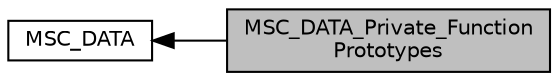 digraph "MSC_DATA_Private_FunctionPrototypes"
{
  edge [fontname="Helvetica",fontsize="10",labelfontname="Helvetica",labelfontsize="10"];
  node [fontname="Helvetica",fontsize="10",shape=record];
  rankdir=LR;
  Node1 [label="MSC_DATA",height=0.2,width=0.4,color="black", fillcolor="white", style="filled",URL="$group___m_s_c___d_a_t_a.html",tooltip="Mass storage info/data module. "];
  Node0 [label="MSC_DATA_Private_Function\lPrototypes",height=0.2,width=0.4,color="black", fillcolor="grey75", style="filled", fontcolor="black"];
  Node1->Node0 [shape=plaintext, dir="back", style="solid"];
}
